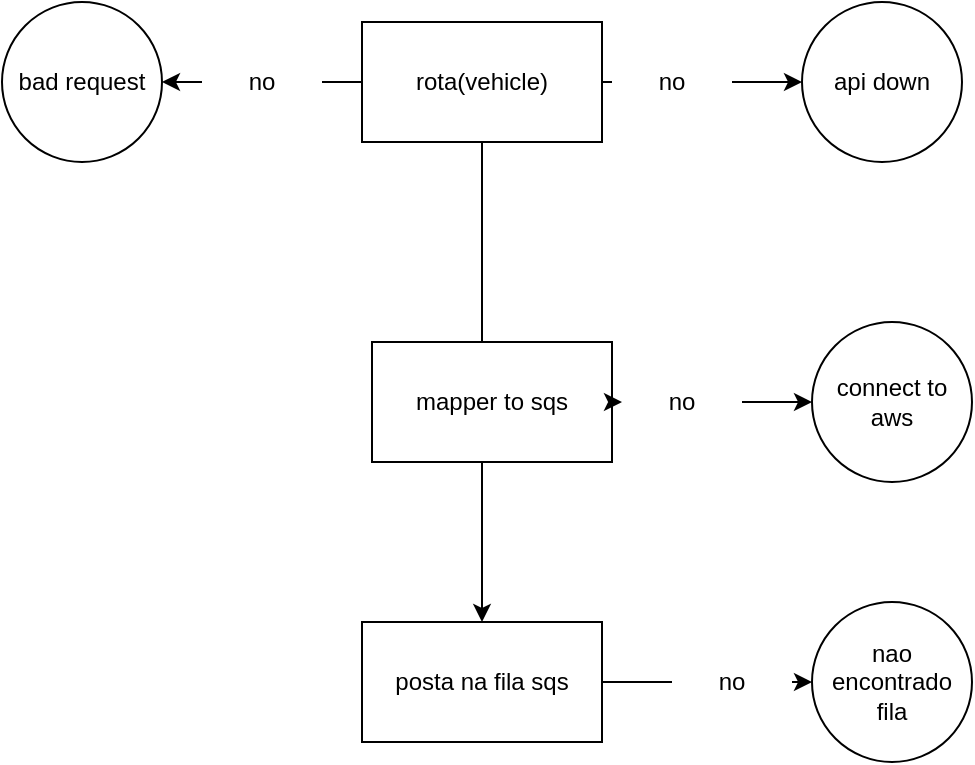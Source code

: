 <mxfile>
    <diagram id="fnYLd2HKnGDJgtkuQmTe" name="Create">
        <mxGraphModel dx="1336" dy="751" grid="1" gridSize="10" guides="1" tooltips="1" connect="1" arrows="1" fold="1" page="1" pageScale="1" pageWidth="850" pageHeight="1100" math="0" shadow="0">
            <root>
                <mxCell id="0"/>
                <mxCell id="1" parent="0"/>
                <mxCell id="OaboIXX3tlLWGMEhE6d9-1" value="" style="edgeStyle=none;html=1;startArrow=none;" parent="1" source="OaboIXX3tlLWGMEhE6d9-7" target="OaboIXX3tlLWGMEhE6d9-5" edge="1">
                    <mxGeometry relative="1" as="geometry"/>
                </mxCell>
                <mxCell id="OaboIXX3tlLWGMEhE6d9-2" value="" style="edgeStyle=none;html=1;startArrow=none;" parent="1" source="OaboIXX3tlLWGMEhE6d9-10" target="OaboIXX3tlLWGMEhE6d9-8" edge="1">
                    <mxGeometry relative="1" as="geometry"/>
                </mxCell>
                <mxCell id="OaboIXX3tlLWGMEhE6d9-3" value="" style="edgeStyle=none;html=1;" parent="1" source="OaboIXX3tlLWGMEhE6d9-4" target="OaboIXX3tlLWGMEhE6d9-12" edge="1">
                    <mxGeometry relative="1" as="geometry"/>
                </mxCell>
                <mxCell id="OaboIXX3tlLWGMEhE6d9-4" value="&lt;span style=&quot;color: rgb(0, 0, 0);&quot;&gt;rota(vehicle)&lt;/span&gt;" style="rounded=0;whiteSpace=wrap;html=1;" parent="1" vertex="1">
                    <mxGeometry x="210" y="140" width="120" height="60" as="geometry"/>
                </mxCell>
                <mxCell id="OaboIXX3tlLWGMEhE6d9-5" value="api down" style="ellipse;whiteSpace=wrap;html=1;rounded=0;" parent="1" vertex="1">
                    <mxGeometry x="430" y="130" width="80" height="80" as="geometry"/>
                </mxCell>
                <mxCell id="OaboIXX3tlLWGMEhE6d9-6" value="" style="edgeStyle=none;html=1;endArrow=none;" parent="1" source="OaboIXX3tlLWGMEhE6d9-4" target="OaboIXX3tlLWGMEhE6d9-7" edge="1">
                    <mxGeometry relative="1" as="geometry">
                        <mxPoint x="330.0" y="170" as="sourcePoint"/>
                        <mxPoint x="430" y="170" as="targetPoint"/>
                    </mxGeometry>
                </mxCell>
                <mxCell id="OaboIXX3tlLWGMEhE6d9-7" value="no" style="text;html=1;strokeColor=none;fillColor=none;align=center;verticalAlign=middle;whiteSpace=wrap;rounded=0;" parent="1" vertex="1">
                    <mxGeometry x="335" y="155" width="60" height="30" as="geometry"/>
                </mxCell>
                <mxCell id="OaboIXX3tlLWGMEhE6d9-8" value="bad request" style="ellipse;whiteSpace=wrap;html=1;rounded=0;" parent="1" vertex="1">
                    <mxGeometry x="30" y="130" width="80" height="80" as="geometry"/>
                </mxCell>
                <mxCell id="OaboIXX3tlLWGMEhE6d9-9" value="" style="edgeStyle=none;html=1;endArrow=none;" parent="1" source="OaboIXX3tlLWGMEhE6d9-4" target="OaboIXX3tlLWGMEhE6d9-10" edge="1">
                    <mxGeometry relative="1" as="geometry">
                        <mxPoint x="210" y="170" as="sourcePoint"/>
                        <mxPoint x="110" y="170" as="targetPoint"/>
                    </mxGeometry>
                </mxCell>
                <mxCell id="OaboIXX3tlLWGMEhE6d9-10" value="no" style="text;html=1;strokeColor=none;fillColor=none;align=center;verticalAlign=middle;whiteSpace=wrap;rounded=0;" parent="1" vertex="1">
                    <mxGeometry x="130" y="155" width="60" height="30" as="geometry"/>
                </mxCell>
                <mxCell id="OaboIXX3tlLWGMEhE6d9-11" value="" style="edgeStyle=none;html=1;startArrow=none;" parent="1" source="OaboIXX3tlLWGMEhE6d9-15" target="OaboIXX3tlLWGMEhE6d9-13" edge="1">
                    <mxGeometry relative="1" as="geometry"/>
                </mxCell>
                <mxCell id="OaboIXX3tlLWGMEhE6d9-12" value="posta na fila sqs" style="whiteSpace=wrap;html=1;rounded=0;" parent="1" vertex="1">
                    <mxGeometry x="210" y="440" width="120" height="60" as="geometry"/>
                </mxCell>
                <mxCell id="OaboIXX3tlLWGMEhE6d9-13" value="nao encontrado fila" style="ellipse;whiteSpace=wrap;html=1;rounded=0;" parent="1" vertex="1">
                    <mxGeometry x="435" y="430" width="80" height="80" as="geometry"/>
                </mxCell>
                <mxCell id="OaboIXX3tlLWGMEhE6d9-14" value="" style="edgeStyle=none;html=1;endArrow=none;" parent="1" source="OaboIXX3tlLWGMEhE6d9-12" target="OaboIXX3tlLWGMEhE6d9-15" edge="1">
                    <mxGeometry relative="1" as="geometry">
                        <mxPoint x="330.0" y="310" as="sourcePoint"/>
                        <mxPoint x="430" y="310" as="targetPoint"/>
                    </mxGeometry>
                </mxCell>
                <mxCell id="OaboIXX3tlLWGMEhE6d9-15" value="no" style="text;html=1;strokeColor=none;fillColor=none;align=center;verticalAlign=middle;whiteSpace=wrap;rounded=0;" parent="1" vertex="1">
                    <mxGeometry x="365" y="455" width="60" height="30" as="geometry"/>
                </mxCell>
                <mxCell id="4" value="" style="edgeStyle=none;html=1;" edge="1" parent="1" source="5" target="3">
                    <mxGeometry relative="1" as="geometry"/>
                </mxCell>
                <mxCell id="2LdEFoAOV1G7rc2g_wYr-1" value="mapper to sqs" style="rounded=0;whiteSpace=wrap;html=1;" parent="1" vertex="1">
                    <mxGeometry x="215" y="300" width="120" height="60" as="geometry"/>
                </mxCell>
                <mxCell id="3" value="connect to aws" style="ellipse;whiteSpace=wrap;html=1;rounded=0;" vertex="1" parent="1">
                    <mxGeometry x="435" y="290" width="80" height="80" as="geometry"/>
                </mxCell>
                <mxCell id="6" value="" style="edgeStyle=none;html=1;" edge="1" parent="1" source="2LdEFoAOV1G7rc2g_wYr-1" target="5">
                    <mxGeometry relative="1" as="geometry">
                        <mxPoint x="335" y="330" as="sourcePoint"/>
                        <mxPoint x="435" y="330" as="targetPoint"/>
                    </mxGeometry>
                </mxCell>
                <mxCell id="5" value="no" style="text;html=1;strokeColor=none;fillColor=none;align=center;verticalAlign=middle;whiteSpace=wrap;rounded=0;" vertex="1" parent="1">
                    <mxGeometry x="340" y="315" width="60" height="30" as="geometry"/>
                </mxCell>
            </root>
        </mxGraphModel>
    </diagram>
    <diagram name="update" id="i1-KXPW3kekRuuQEjzrY">
        <mxGraphModel dx="344" dy="751" grid="1" gridSize="10" guides="1" tooltips="1" connect="1" arrows="1" fold="1" page="1" pageScale="1" pageWidth="850" pageHeight="1100" math="0" shadow="0">
            <root>
                <mxCell id="WKxwDivQywBAvMIRR7Al-0"/>
                <mxCell id="WKxwDivQywBAvMIRR7Al-1" parent="WKxwDivQywBAvMIRR7Al-0"/>
                <mxCell id="MyCoeX9bjEuHEN24VI74-20" value="" style="edgeStyle=none;html=1;startArrow=none;" edge="1" parent="WKxwDivQywBAvMIRR7Al-1" source="MyCoeX9bjEuHEN24VI74-26" target="MyCoeX9bjEuHEN24VI74-24">
                    <mxGeometry relative="1" as="geometry"/>
                </mxCell>
                <mxCell id="MyCoeX9bjEuHEN24VI74-21" value="" style="edgeStyle=none;html=1;startArrow=none;" edge="1" parent="WKxwDivQywBAvMIRR7Al-1" source="MyCoeX9bjEuHEN24VI74-29" target="MyCoeX9bjEuHEN24VI74-27">
                    <mxGeometry relative="1" as="geometry"/>
                </mxCell>
                <mxCell id="MyCoeX9bjEuHEN24VI74-22" value="" style="edgeStyle=none;html=1;" edge="1" parent="WKxwDivQywBAvMIRR7Al-1" source="MyCoeX9bjEuHEN24VI74-23" target="MyCoeX9bjEuHEN24VI74-31">
                    <mxGeometry relative="1" as="geometry"/>
                </mxCell>
                <mxCell id="MyCoeX9bjEuHEN24VI74-23" value="rota(vehicle:id)" style="rounded=0;whiteSpace=wrap;html=1;" vertex="1" parent="WKxwDivQywBAvMIRR7Al-1">
                    <mxGeometry x="220" y="150" width="120" height="60" as="geometry"/>
                </mxCell>
                <mxCell id="MyCoeX9bjEuHEN24VI74-24" value="api down" style="ellipse;whiteSpace=wrap;html=1;rounded=0;" vertex="1" parent="WKxwDivQywBAvMIRR7Al-1">
                    <mxGeometry x="440" y="140" width="80" height="80" as="geometry"/>
                </mxCell>
                <mxCell id="MyCoeX9bjEuHEN24VI74-25" value="" style="edgeStyle=none;html=1;endArrow=none;" edge="1" parent="WKxwDivQywBAvMIRR7Al-1" source="MyCoeX9bjEuHEN24VI74-23" target="MyCoeX9bjEuHEN24VI74-26">
                    <mxGeometry relative="1" as="geometry">
                        <mxPoint x="340.0" y="180" as="sourcePoint"/>
                        <mxPoint x="440" y="180" as="targetPoint"/>
                    </mxGeometry>
                </mxCell>
                <mxCell id="MyCoeX9bjEuHEN24VI74-26" value="no" style="text;html=1;strokeColor=none;fillColor=none;align=center;verticalAlign=middle;whiteSpace=wrap;rounded=0;" vertex="1" parent="WKxwDivQywBAvMIRR7Al-1">
                    <mxGeometry x="345" y="165" width="60" height="30" as="geometry"/>
                </mxCell>
                <mxCell id="MyCoeX9bjEuHEN24VI74-27" value="bad request" style="ellipse;whiteSpace=wrap;html=1;rounded=0;" vertex="1" parent="WKxwDivQywBAvMIRR7Al-1">
                    <mxGeometry x="40" y="140" width="80" height="80" as="geometry"/>
                </mxCell>
                <mxCell id="MyCoeX9bjEuHEN24VI74-28" value="" style="edgeStyle=none;html=1;endArrow=none;" edge="1" parent="WKxwDivQywBAvMIRR7Al-1" source="MyCoeX9bjEuHEN24VI74-23" target="MyCoeX9bjEuHEN24VI74-29">
                    <mxGeometry relative="1" as="geometry">
                        <mxPoint x="220" y="180" as="sourcePoint"/>
                        <mxPoint x="120" y="180" as="targetPoint"/>
                    </mxGeometry>
                </mxCell>
                <mxCell id="MyCoeX9bjEuHEN24VI74-29" value="no" style="text;html=1;strokeColor=none;fillColor=none;align=center;verticalAlign=middle;whiteSpace=wrap;rounded=0;" vertex="1" parent="WKxwDivQywBAvMIRR7Al-1">
                    <mxGeometry x="140" y="165" width="60" height="30" as="geometry"/>
                </mxCell>
                <mxCell id="MyCoeX9bjEuHEN24VI74-30" value="" style="edgeStyle=none;html=1;startArrow=none;" edge="1" parent="WKxwDivQywBAvMIRR7Al-1" source="MyCoeX9bjEuHEN24VI74-34" target="MyCoeX9bjEuHEN24VI74-32">
                    <mxGeometry relative="1" as="geometry"/>
                </mxCell>
                <mxCell id="MyCoeX9bjEuHEN24VI74-31" value="posta na fila sqs" style="whiteSpace=wrap;html=1;rounded=0;" vertex="1" parent="WKxwDivQywBAvMIRR7Al-1">
                    <mxGeometry x="220" y="450" width="120" height="60" as="geometry"/>
                </mxCell>
                <mxCell id="MyCoeX9bjEuHEN24VI74-32" value="nao encontrado fila" style="ellipse;whiteSpace=wrap;html=1;rounded=0;" vertex="1" parent="WKxwDivQywBAvMIRR7Al-1">
                    <mxGeometry x="445" y="440" width="80" height="80" as="geometry"/>
                </mxCell>
                <mxCell id="MyCoeX9bjEuHEN24VI74-33" value="" style="edgeStyle=none;html=1;endArrow=none;" edge="1" parent="WKxwDivQywBAvMIRR7Al-1" source="MyCoeX9bjEuHEN24VI74-31" target="MyCoeX9bjEuHEN24VI74-34">
                    <mxGeometry relative="1" as="geometry">
                        <mxPoint x="340.0" y="320" as="sourcePoint"/>
                        <mxPoint x="440" y="320" as="targetPoint"/>
                    </mxGeometry>
                </mxCell>
                <mxCell id="MyCoeX9bjEuHEN24VI74-34" value="no" style="text;html=1;strokeColor=none;fillColor=none;align=center;verticalAlign=middle;whiteSpace=wrap;rounded=0;" vertex="1" parent="WKxwDivQywBAvMIRR7Al-1">
                    <mxGeometry x="375" y="465" width="60" height="30" as="geometry"/>
                </mxCell>
                <mxCell id="MyCoeX9bjEuHEN24VI74-35" value="" style="edgeStyle=none;html=1;" edge="1" parent="WKxwDivQywBAvMIRR7Al-1" source="MyCoeX9bjEuHEN24VI74-39" target="MyCoeX9bjEuHEN24VI74-37">
                    <mxGeometry relative="1" as="geometry"/>
                </mxCell>
                <mxCell id="MyCoeX9bjEuHEN24VI74-36" value="mapper to sqs" style="rounded=0;whiteSpace=wrap;html=1;" vertex="1" parent="WKxwDivQywBAvMIRR7Al-1">
                    <mxGeometry x="225" y="310" width="120" height="60" as="geometry"/>
                </mxCell>
                <mxCell id="MyCoeX9bjEuHEN24VI74-37" value="connect to aws" style="ellipse;whiteSpace=wrap;html=1;rounded=0;" vertex="1" parent="WKxwDivQywBAvMIRR7Al-1">
                    <mxGeometry x="445" y="300" width="80" height="80" as="geometry"/>
                </mxCell>
                <mxCell id="MyCoeX9bjEuHEN24VI74-38" value="" style="edgeStyle=none;html=1;" edge="1" parent="WKxwDivQywBAvMIRR7Al-1" source="MyCoeX9bjEuHEN24VI74-36" target="MyCoeX9bjEuHEN24VI74-39">
                    <mxGeometry relative="1" as="geometry">
                        <mxPoint x="345" y="340" as="sourcePoint"/>
                        <mxPoint x="445" y="340" as="targetPoint"/>
                    </mxGeometry>
                </mxCell>
                <mxCell id="MyCoeX9bjEuHEN24VI74-39" value="no" style="text;html=1;strokeColor=none;fillColor=none;align=center;verticalAlign=middle;whiteSpace=wrap;rounded=0;" vertex="1" parent="WKxwDivQywBAvMIRR7Al-1">
                    <mxGeometry x="350" y="325" width="60" height="30" as="geometry"/>
                </mxCell>
            </root>
        </mxGraphModel>
    </diagram>
    <diagram name="get all" id="89V0tT6MBrkLebUTg0eT">
        <mxGraphModel dx="397" dy="866" grid="1" gridSize="10" guides="1" tooltips="1" connect="1" arrows="1" fold="1" page="1" pageScale="1" pageWidth="850" pageHeight="1100" math="0" shadow="0">
            <root>
                <mxCell id="_OOHq-1kmiqHcjD8sBvb-0"/>
                <mxCell id="_OOHq-1kmiqHcjD8sBvb-1" parent="_OOHq-1kmiqHcjD8sBvb-0"/>
                <mxCell id="_OOHq-1kmiqHcjD8sBvb-2" value="" style="edgeStyle=none;html=1;startArrow=none;" parent="_OOHq-1kmiqHcjD8sBvb-1" source="_OOHq-1kmiqHcjD8sBvb-8" target="_OOHq-1kmiqHcjD8sBvb-6" edge="1">
                    <mxGeometry relative="1" as="geometry"/>
                </mxCell>
                <mxCell id="_OOHq-1kmiqHcjD8sBvb-3" value="" style="edgeStyle=none;html=1;startArrow=none;" parent="_OOHq-1kmiqHcjD8sBvb-1" source="_OOHq-1kmiqHcjD8sBvb-11" target="_OOHq-1kmiqHcjD8sBvb-9" edge="1">
                    <mxGeometry relative="1" as="geometry"/>
                </mxCell>
                <mxCell id="_OOHq-1kmiqHcjD8sBvb-4" value="" style="edgeStyle=none;html=1;" parent="_OOHq-1kmiqHcjD8sBvb-1" source="_OOHq-1kmiqHcjD8sBvb-5" target="_OOHq-1kmiqHcjD8sBvb-13" edge="1">
                    <mxGeometry relative="1" as="geometry"/>
                </mxCell>
                <mxCell id="_OOHq-1kmiqHcjD8sBvb-5" value="&lt;br&gt;&lt;span style=&quot;color: rgb(0, 0, 0); font-family: Helvetica; font-size: 12px; font-style: normal; font-variant-ligatures: normal; font-variant-caps: normal; font-weight: 400; letter-spacing: normal; orphans: 2; text-align: center; text-indent: 0px; text-transform: none; widows: 2; word-spacing: 0px; -webkit-text-stroke-width: 0px; white-space: normal; background-color: rgb(251, 251, 251); text-decoration-thickness: initial; text-decoration-style: initial; text-decoration-color: initial; float: none; display: inline !important;&quot;&gt;rota(vehicle)&lt;/span&gt;&lt;div&gt;&lt;br/&gt;&lt;/div&gt;" style="rounded=0;whiteSpace=wrap;html=1;" parent="_OOHq-1kmiqHcjD8sBvb-1" vertex="1">
                    <mxGeometry x="210" y="140" width="120" height="60" as="geometry"/>
                </mxCell>
                <mxCell id="_OOHq-1kmiqHcjD8sBvb-6" value="api down" style="ellipse;whiteSpace=wrap;html=1;rounded=0;" parent="_OOHq-1kmiqHcjD8sBvb-1" vertex="1">
                    <mxGeometry x="430" y="130" width="80" height="80" as="geometry"/>
                </mxCell>
                <mxCell id="_OOHq-1kmiqHcjD8sBvb-7" value="" style="edgeStyle=none;html=1;endArrow=none;" parent="_OOHq-1kmiqHcjD8sBvb-1" source="_OOHq-1kmiqHcjD8sBvb-5" target="_OOHq-1kmiqHcjD8sBvb-8" edge="1">
                    <mxGeometry relative="1" as="geometry">
                        <mxPoint x="330.0" y="170" as="sourcePoint"/>
                        <mxPoint x="430" y="170" as="targetPoint"/>
                    </mxGeometry>
                </mxCell>
                <mxCell id="_OOHq-1kmiqHcjD8sBvb-8" value="no" style="text;html=1;strokeColor=none;fillColor=none;align=center;verticalAlign=middle;whiteSpace=wrap;rounded=0;" parent="_OOHq-1kmiqHcjD8sBvb-1" vertex="1">
                    <mxGeometry x="335" y="155" width="60" height="30" as="geometry"/>
                </mxCell>
                <mxCell id="_OOHq-1kmiqHcjD8sBvb-9" value="bad request" style="ellipse;whiteSpace=wrap;html=1;rounded=0;" parent="_OOHq-1kmiqHcjD8sBvb-1" vertex="1">
                    <mxGeometry x="30" y="130" width="80" height="80" as="geometry"/>
                </mxCell>
                <mxCell id="_OOHq-1kmiqHcjD8sBvb-10" value="" style="edgeStyle=none;html=1;endArrow=none;" parent="_OOHq-1kmiqHcjD8sBvb-1" source="_OOHq-1kmiqHcjD8sBvb-5" target="_OOHq-1kmiqHcjD8sBvb-11" edge="1">
                    <mxGeometry relative="1" as="geometry">
                        <mxPoint x="210" y="170" as="sourcePoint"/>
                        <mxPoint x="110" y="170" as="targetPoint"/>
                    </mxGeometry>
                </mxCell>
                <mxCell id="_OOHq-1kmiqHcjD8sBvb-11" value="no" style="text;html=1;strokeColor=none;fillColor=none;align=center;verticalAlign=middle;whiteSpace=wrap;rounded=0;" parent="_OOHq-1kmiqHcjD8sBvb-1" vertex="1">
                    <mxGeometry x="130" y="155" width="60" height="30" as="geometry"/>
                </mxCell>
                <mxCell id="_OOHq-1kmiqHcjD8sBvb-13" value="Retorno todos registros" style="whiteSpace=wrap;html=1;rounded=0;" parent="_OOHq-1kmiqHcjD8sBvb-1" vertex="1">
                    <mxGeometry x="210" y="440" width="120" height="60" as="geometry"/>
                </mxCell>
                <mxCell id="6K7JFeVPODO231Xru65P-1" value="" style="edgeStyle=none;html=1;" edge="1" parent="_OOHq-1kmiqHcjD8sBvb-1" source="_OOHq-1kmiqHcjD8sBvb-17" target="6K7JFeVPODO231Xru65P-0">
                    <mxGeometry relative="1" as="geometry"/>
                </mxCell>
                <mxCell id="_OOHq-1kmiqHcjD8sBvb-17" value="busca geral de ativos" style="rounded=0;whiteSpace=wrap;html=1;" parent="_OOHq-1kmiqHcjD8sBvb-1" vertex="1">
                    <mxGeometry x="215" y="300" width="120" height="60" as="geometry"/>
                </mxCell>
                <mxCell id="6K7JFeVPODO231Xru65P-0" value="banco down" style="ellipse;whiteSpace=wrap;html=1;rounded=0;" vertex="1" parent="_OOHq-1kmiqHcjD8sBvb-1">
                    <mxGeometry x="435" y="290" width="80" height="80" as="geometry"/>
                </mxCell>
            </root>
        </mxGraphModel>
    </diagram>
    <diagram name="get by id" id="KSlBWTFS48oEJQB40bIs">
        <mxGraphModel dx="1336" dy="751" grid="1" gridSize="10" guides="1" tooltips="1" connect="1" arrows="1" fold="1" page="1" pageScale="1" pageWidth="850" pageHeight="1100" math="0" shadow="0">
            <root>
                <mxCell id="81wHh72q3w9TRCpE38cM-0"/>
                <mxCell id="81wHh72q3w9TRCpE38cM-1" parent="81wHh72q3w9TRCpE38cM-0"/>
                <mxCell id="81wHh72q3w9TRCpE38cM-2" value="" style="edgeStyle=none;html=1;startArrow=none;" parent="81wHh72q3w9TRCpE38cM-1" source="81wHh72q3w9TRCpE38cM-8" target="81wHh72q3w9TRCpE38cM-6" edge="1">
                    <mxGeometry relative="1" as="geometry"/>
                </mxCell>
                <mxCell id="81wHh72q3w9TRCpE38cM-3" value="" style="edgeStyle=none;html=1;startArrow=none;" parent="81wHh72q3w9TRCpE38cM-1" source="81wHh72q3w9TRCpE38cM-11" target="81wHh72q3w9TRCpE38cM-9" edge="1">
                    <mxGeometry relative="1" as="geometry"/>
                </mxCell>
                <mxCell id="81wHh72q3w9TRCpE38cM-4" value="" style="edgeStyle=none;html=1;" parent="81wHh72q3w9TRCpE38cM-1" source="81wHh72q3w9TRCpE38cM-5" target="81wHh72q3w9TRCpE38cM-13" edge="1">
                    <mxGeometry relative="1" as="geometry"/>
                </mxCell>
                <mxCell id="81wHh72q3w9TRCpE38cM-5" value="&lt;span style=&quot;color: rgb(0, 0, 0);&quot;&gt;rota(vehicle:id)&lt;/span&gt;" style="rounded=0;whiteSpace=wrap;html=1;" parent="81wHh72q3w9TRCpE38cM-1" vertex="1">
                    <mxGeometry x="210" y="140" width="120" height="60" as="geometry"/>
                </mxCell>
                <mxCell id="81wHh72q3w9TRCpE38cM-6" value="api down" style="ellipse;whiteSpace=wrap;html=1;rounded=0;" parent="81wHh72q3w9TRCpE38cM-1" vertex="1">
                    <mxGeometry x="430" y="130" width="80" height="80" as="geometry"/>
                </mxCell>
                <mxCell id="81wHh72q3w9TRCpE38cM-7" value="" style="edgeStyle=none;html=1;endArrow=none;" parent="81wHh72q3w9TRCpE38cM-1" source="81wHh72q3w9TRCpE38cM-5" target="81wHh72q3w9TRCpE38cM-8" edge="1">
                    <mxGeometry relative="1" as="geometry">
                        <mxPoint x="330.0" y="170" as="sourcePoint"/>
                        <mxPoint x="430" y="170" as="targetPoint"/>
                    </mxGeometry>
                </mxCell>
                <mxCell id="81wHh72q3w9TRCpE38cM-8" value="no" style="text;html=1;strokeColor=none;fillColor=none;align=center;verticalAlign=middle;whiteSpace=wrap;rounded=0;" parent="81wHh72q3w9TRCpE38cM-1" vertex="1">
                    <mxGeometry x="335" y="155" width="60" height="30" as="geometry"/>
                </mxCell>
                <mxCell id="81wHh72q3w9TRCpE38cM-9" value="bad request" style="ellipse;whiteSpace=wrap;html=1;rounded=0;" parent="81wHh72q3w9TRCpE38cM-1" vertex="1">
                    <mxGeometry x="30" y="130" width="80" height="80" as="geometry"/>
                </mxCell>
                <mxCell id="81wHh72q3w9TRCpE38cM-10" value="" style="edgeStyle=none;html=1;endArrow=none;" parent="81wHh72q3w9TRCpE38cM-1" source="81wHh72q3w9TRCpE38cM-5" target="81wHh72q3w9TRCpE38cM-11" edge="1">
                    <mxGeometry relative="1" as="geometry">
                        <mxPoint x="210" y="170" as="sourcePoint"/>
                        <mxPoint x="110" y="170" as="targetPoint"/>
                    </mxGeometry>
                </mxCell>
                <mxCell id="81wHh72q3w9TRCpE38cM-11" value="no" style="text;html=1;strokeColor=none;fillColor=none;align=center;verticalAlign=middle;whiteSpace=wrap;rounded=0;" parent="81wHh72q3w9TRCpE38cM-1" vertex="1">
                    <mxGeometry x="130" y="155" width="60" height="30" as="geometry"/>
                </mxCell>
                <mxCell id="81wHh72q3w9TRCpE38cM-12" value="" style="edgeStyle=none;html=1;startArrow=none;" parent="81wHh72q3w9TRCpE38cM-1" source="81wHh72q3w9TRCpE38cM-16" target="81wHh72q3w9TRCpE38cM-14" edge="1">
                    <mxGeometry relative="1" as="geometry"/>
                </mxCell>
                <mxCell id="81wHh72q3w9TRCpE38cM-13" value="retorna o registro" style="whiteSpace=wrap;html=1;rounded=0;" parent="81wHh72q3w9TRCpE38cM-1" vertex="1">
                    <mxGeometry x="210" y="440" width="120" height="60" as="geometry"/>
                </mxCell>
                <mxCell id="81wHh72q3w9TRCpE38cM-14" value="nao encontrado" style="ellipse;whiteSpace=wrap;html=1;rounded=0;" parent="81wHh72q3w9TRCpE38cM-1" vertex="1">
                    <mxGeometry x="480" y="430" width="80" height="80" as="geometry"/>
                </mxCell>
                <mxCell id="81wHh72q3w9TRCpE38cM-15" value="" style="edgeStyle=none;html=1;endArrow=none;" parent="81wHh72q3w9TRCpE38cM-1" source="81wHh72q3w9TRCpE38cM-13" target="81wHh72q3w9TRCpE38cM-16" edge="1">
                    <mxGeometry relative="1" as="geometry">
                        <mxPoint x="330.0" y="310" as="sourcePoint"/>
                        <mxPoint x="430" y="310" as="targetPoint"/>
                    </mxGeometry>
                </mxCell>
                <mxCell id="81wHh72q3w9TRCpE38cM-16" value="no" style="text;html=1;strokeColor=none;fillColor=none;align=center;verticalAlign=middle;whiteSpace=wrap;rounded=0;" parent="81wHh72q3w9TRCpE38cM-1" vertex="1">
                    <mxGeometry x="400" y="455" width="60" height="30" as="geometry"/>
                </mxCell>
                <mxCell id="PucDriYTykjTJFJJQgxL-1" value="" style="edgeStyle=none;html=1;" edge="1" parent="81wHh72q3w9TRCpE38cM-1" source="81wHh72q3w9TRCpE38cM-17" target="PucDriYTykjTJFJJQgxL-0">
                    <mxGeometry relative="1" as="geometry"/>
                </mxCell>
                <mxCell id="81wHh72q3w9TRCpE38cM-17" value="busca pelo id" style="rounded=0;whiteSpace=wrap;html=1;" parent="81wHh72q3w9TRCpE38cM-1" vertex="1">
                    <mxGeometry x="215" y="300" width="120" height="60" as="geometry"/>
                </mxCell>
                <mxCell id="PucDriYTykjTJFJJQgxL-0" value="banco down" style="ellipse;whiteSpace=wrap;html=1;rounded=0;" vertex="1" parent="81wHh72q3w9TRCpE38cM-1">
                    <mxGeometry x="435" y="290" width="80" height="80" as="geometry"/>
                </mxCell>
            </root>
        </mxGraphModel>
    </diagram>
    <diagram name="Copy of get by id" id="i6DpgiX6oV8VexSmlpMT">
        <mxGraphModel dx="1002" dy="563" grid="1" gridSize="10" guides="1" tooltips="1" connect="1" arrows="1" fold="1" page="1" pageScale="1" pageWidth="850" pageHeight="1100" math="0" shadow="0">
            <root>
                <mxCell id="IxsRU0eZzaHoXYH7RduG-0"/>
                <mxCell id="IxsRU0eZzaHoXYH7RduG-1" parent="IxsRU0eZzaHoXYH7RduG-0"/>
                <mxCell id="IxsRU0eZzaHoXYH7RduG-2" value="" style="edgeStyle=none;html=1;startArrow=none;" edge="1" parent="IxsRU0eZzaHoXYH7RduG-1" source="IxsRU0eZzaHoXYH7RduG-8" target="IxsRU0eZzaHoXYH7RduG-6">
                    <mxGeometry relative="1" as="geometry"/>
                </mxCell>
                <mxCell id="IxsRU0eZzaHoXYH7RduG-3" value="" style="edgeStyle=none;html=1;startArrow=none;" edge="1" parent="IxsRU0eZzaHoXYH7RduG-1" source="IxsRU0eZzaHoXYH7RduG-11" target="IxsRU0eZzaHoXYH7RduG-9">
                    <mxGeometry relative="1" as="geometry"/>
                </mxCell>
                <mxCell id="IxsRU0eZzaHoXYH7RduG-4" value="" style="edgeStyle=none;html=1;" edge="1" parent="IxsRU0eZzaHoXYH7RduG-1" source="IxsRU0eZzaHoXYH7RduG-5">
                    <mxGeometry relative="1" as="geometry">
                        <mxPoint x="270" y="440" as="targetPoint"/>
                    </mxGeometry>
                </mxCell>
                <mxCell id="IxsRU0eZzaHoXYH7RduG-5" value="&lt;span style=&quot;color: rgb(0, 0, 0);&quot;&gt;rota(vehicle:id)&lt;/span&gt;" style="rounded=0;whiteSpace=wrap;html=1;" vertex="1" parent="IxsRU0eZzaHoXYH7RduG-1">
                    <mxGeometry x="210" y="140" width="120" height="60" as="geometry"/>
                </mxCell>
                <mxCell id="IxsRU0eZzaHoXYH7RduG-6" value="api down" style="ellipse;whiteSpace=wrap;html=1;rounded=0;" vertex="1" parent="IxsRU0eZzaHoXYH7RduG-1">
                    <mxGeometry x="430" y="130" width="80" height="80" as="geometry"/>
                </mxCell>
                <mxCell id="IxsRU0eZzaHoXYH7RduG-7" value="" style="edgeStyle=none;html=1;endArrow=none;" edge="1" parent="IxsRU0eZzaHoXYH7RduG-1" source="IxsRU0eZzaHoXYH7RduG-5" target="IxsRU0eZzaHoXYH7RduG-8">
                    <mxGeometry relative="1" as="geometry">
                        <mxPoint x="330.0" y="170" as="sourcePoint"/>
                        <mxPoint x="430" y="170" as="targetPoint"/>
                    </mxGeometry>
                </mxCell>
                <mxCell id="IxsRU0eZzaHoXYH7RduG-8" value="no" style="text;html=1;strokeColor=none;fillColor=none;align=center;verticalAlign=middle;whiteSpace=wrap;rounded=0;" vertex="1" parent="IxsRU0eZzaHoXYH7RduG-1">
                    <mxGeometry x="335" y="155" width="60" height="30" as="geometry"/>
                </mxCell>
                <mxCell id="IxsRU0eZzaHoXYH7RduG-9" value="bad request" style="ellipse;whiteSpace=wrap;html=1;rounded=0;" vertex="1" parent="IxsRU0eZzaHoXYH7RduG-1">
                    <mxGeometry x="30" y="130" width="80" height="80" as="geometry"/>
                </mxCell>
                <mxCell id="IxsRU0eZzaHoXYH7RduG-10" value="" style="edgeStyle=none;html=1;endArrow=none;" edge="1" parent="IxsRU0eZzaHoXYH7RduG-1" source="IxsRU0eZzaHoXYH7RduG-5" target="IxsRU0eZzaHoXYH7RduG-11">
                    <mxGeometry relative="1" as="geometry">
                        <mxPoint x="210" y="170" as="sourcePoint"/>
                        <mxPoint x="110" y="170" as="targetPoint"/>
                    </mxGeometry>
                </mxCell>
                <mxCell id="IxsRU0eZzaHoXYH7RduG-11" value="no" style="text;html=1;strokeColor=none;fillColor=none;align=center;verticalAlign=middle;whiteSpace=wrap;rounded=0;" vertex="1" parent="IxsRU0eZzaHoXYH7RduG-1">
                    <mxGeometry x="130" y="155" width="60" height="30" as="geometry"/>
                </mxCell>
                <mxCell id="DLSubLYiLLV2dyPXyo2W-0" value="" style="edgeStyle=none;html=1;" edge="1" parent="IxsRU0eZzaHoXYH7RduG-1" source="DLSubLYiLLV2dyPXyo2W-4" target="DLSubLYiLLV2dyPXyo2W-2">
                    <mxGeometry relative="1" as="geometry"/>
                </mxCell>
                <mxCell id="DLSubLYiLLV2dyPXyo2W-1" value="mapper to sqs" style="rounded=0;whiteSpace=wrap;html=1;" vertex="1" parent="IxsRU0eZzaHoXYH7RduG-1">
                    <mxGeometry x="215" y="300" width="120" height="60" as="geometry"/>
                </mxCell>
                <mxCell id="DLSubLYiLLV2dyPXyo2W-2" value="connect to aws" style="ellipse;whiteSpace=wrap;html=1;rounded=0;" vertex="1" parent="IxsRU0eZzaHoXYH7RduG-1">
                    <mxGeometry x="435" y="290" width="80" height="80" as="geometry"/>
                </mxCell>
                <mxCell id="DLSubLYiLLV2dyPXyo2W-3" value="" style="edgeStyle=none;html=1;" edge="1" parent="IxsRU0eZzaHoXYH7RduG-1" source="DLSubLYiLLV2dyPXyo2W-1" target="DLSubLYiLLV2dyPXyo2W-4">
                    <mxGeometry relative="1" as="geometry">
                        <mxPoint x="335" y="330" as="sourcePoint"/>
                        <mxPoint x="435" y="330" as="targetPoint"/>
                    </mxGeometry>
                </mxCell>
                <mxCell id="DLSubLYiLLV2dyPXyo2W-4" value="no" style="text;html=1;strokeColor=none;fillColor=none;align=center;verticalAlign=middle;whiteSpace=wrap;rounded=0;" vertex="1" parent="IxsRU0eZzaHoXYH7RduG-1">
                    <mxGeometry x="340" y="315" width="60" height="30" as="geometry"/>
                </mxCell>
                <mxCell id="Hvgy_uaqEs7c62a-qYaF-0" value="" style="edgeStyle=none;html=1;startArrow=none;" edge="1" parent="IxsRU0eZzaHoXYH7RduG-1" source="Hvgy_uaqEs7c62a-qYaF-4" target="Hvgy_uaqEs7c62a-qYaF-2">
                    <mxGeometry relative="1" as="geometry"/>
                </mxCell>
                <mxCell id="Hvgy_uaqEs7c62a-qYaF-1" value="posta na fila sqs" style="whiteSpace=wrap;html=1;rounded=0;" vertex="1" parent="IxsRU0eZzaHoXYH7RduG-1">
                    <mxGeometry x="210" y="440" width="120" height="60" as="geometry"/>
                </mxCell>
                <mxCell id="Hvgy_uaqEs7c62a-qYaF-2" value="nao encontrado fila" style="ellipse;whiteSpace=wrap;html=1;rounded=0;" vertex="1" parent="IxsRU0eZzaHoXYH7RduG-1">
                    <mxGeometry x="435" y="430" width="80" height="80" as="geometry"/>
                </mxCell>
                <mxCell id="Hvgy_uaqEs7c62a-qYaF-3" value="" style="edgeStyle=none;html=1;endArrow=none;" edge="1" parent="IxsRU0eZzaHoXYH7RduG-1" source="Hvgy_uaqEs7c62a-qYaF-1" target="Hvgy_uaqEs7c62a-qYaF-4">
                    <mxGeometry relative="1" as="geometry">
                        <mxPoint x="330.0" y="310" as="sourcePoint"/>
                        <mxPoint x="430" y="310" as="targetPoint"/>
                    </mxGeometry>
                </mxCell>
                <mxCell id="Hvgy_uaqEs7c62a-qYaF-4" value="no" style="text;html=1;strokeColor=none;fillColor=none;align=center;verticalAlign=middle;whiteSpace=wrap;rounded=0;" vertex="1" parent="IxsRU0eZzaHoXYH7RduG-1">
                    <mxGeometry x="365" y="455" width="60" height="30" as="geometry"/>
                </mxCell>
            </root>
        </mxGraphModel>
    </diagram>
</mxfile>